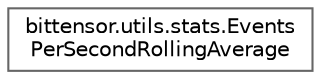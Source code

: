 digraph "Graphical Class Hierarchy"
{
 // LATEX_PDF_SIZE
  bgcolor="transparent";
  edge [fontname=Helvetica,fontsize=10,labelfontname=Helvetica,labelfontsize=10];
  node [fontname=Helvetica,fontsize=10,shape=box,height=0.2,width=0.4];
  rankdir="LR";
  Node0 [label="bittensor.utils.stats.Events\lPerSecondRollingAverage",height=0.2,width=0.4,color="grey40", fillcolor="white", style="filled",URL="$classbittensor_1_1utils_1_1stats_1_1_events_per_second_rolling_average.html",tooltip=" "];
}
